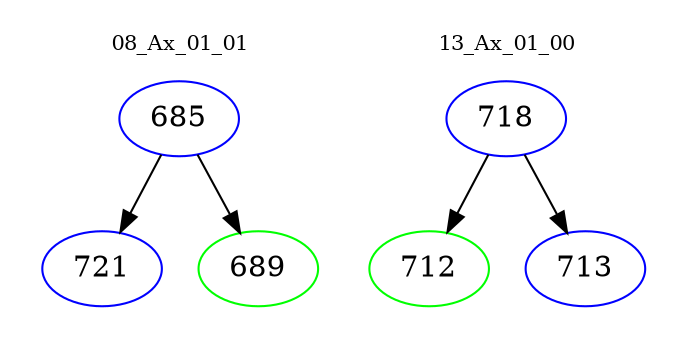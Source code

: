digraph{
subgraph cluster_0 {
color = white
label = "08_Ax_01_01";
fontsize=10;
T0_685 [label="685", color="blue"]
T0_685 -> T0_721 [color="black"]
T0_721 [label="721", color="blue"]
T0_685 -> T0_689 [color="black"]
T0_689 [label="689", color="green"]
}
subgraph cluster_1 {
color = white
label = "13_Ax_01_00";
fontsize=10;
T1_718 [label="718", color="blue"]
T1_718 -> T1_712 [color="black"]
T1_712 [label="712", color="green"]
T1_718 -> T1_713 [color="black"]
T1_713 [label="713", color="blue"]
}
}
